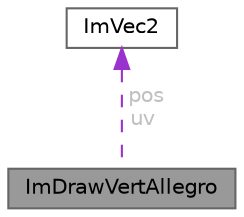 digraph "ImDrawVertAllegro"
{
 // LATEX_PDF_SIZE
  bgcolor="transparent";
  edge [fontname=Helvetica,fontsize=10,labelfontname=Helvetica,labelfontsize=10];
  node [fontname=Helvetica,fontsize=10,shape=box,height=0.2,width=0.4];
  Node1 [id="Node000001",label="ImDrawVertAllegro",height=0.2,width=0.4,color="gray40", fillcolor="grey60", style="filled", fontcolor="black",tooltip=" "];
  Node2 -> Node1 [id="edge1_Node000001_Node000002",dir="back",color="darkorchid3",style="dashed",tooltip=" ",label=" pos\nuv",fontcolor="grey" ];
  Node2 [id="Node000002",label="ImVec2",height=0.2,width=0.4,color="gray40", fillcolor="white", style="filled",URL="$structImVec2.html",tooltip=" "];
}
